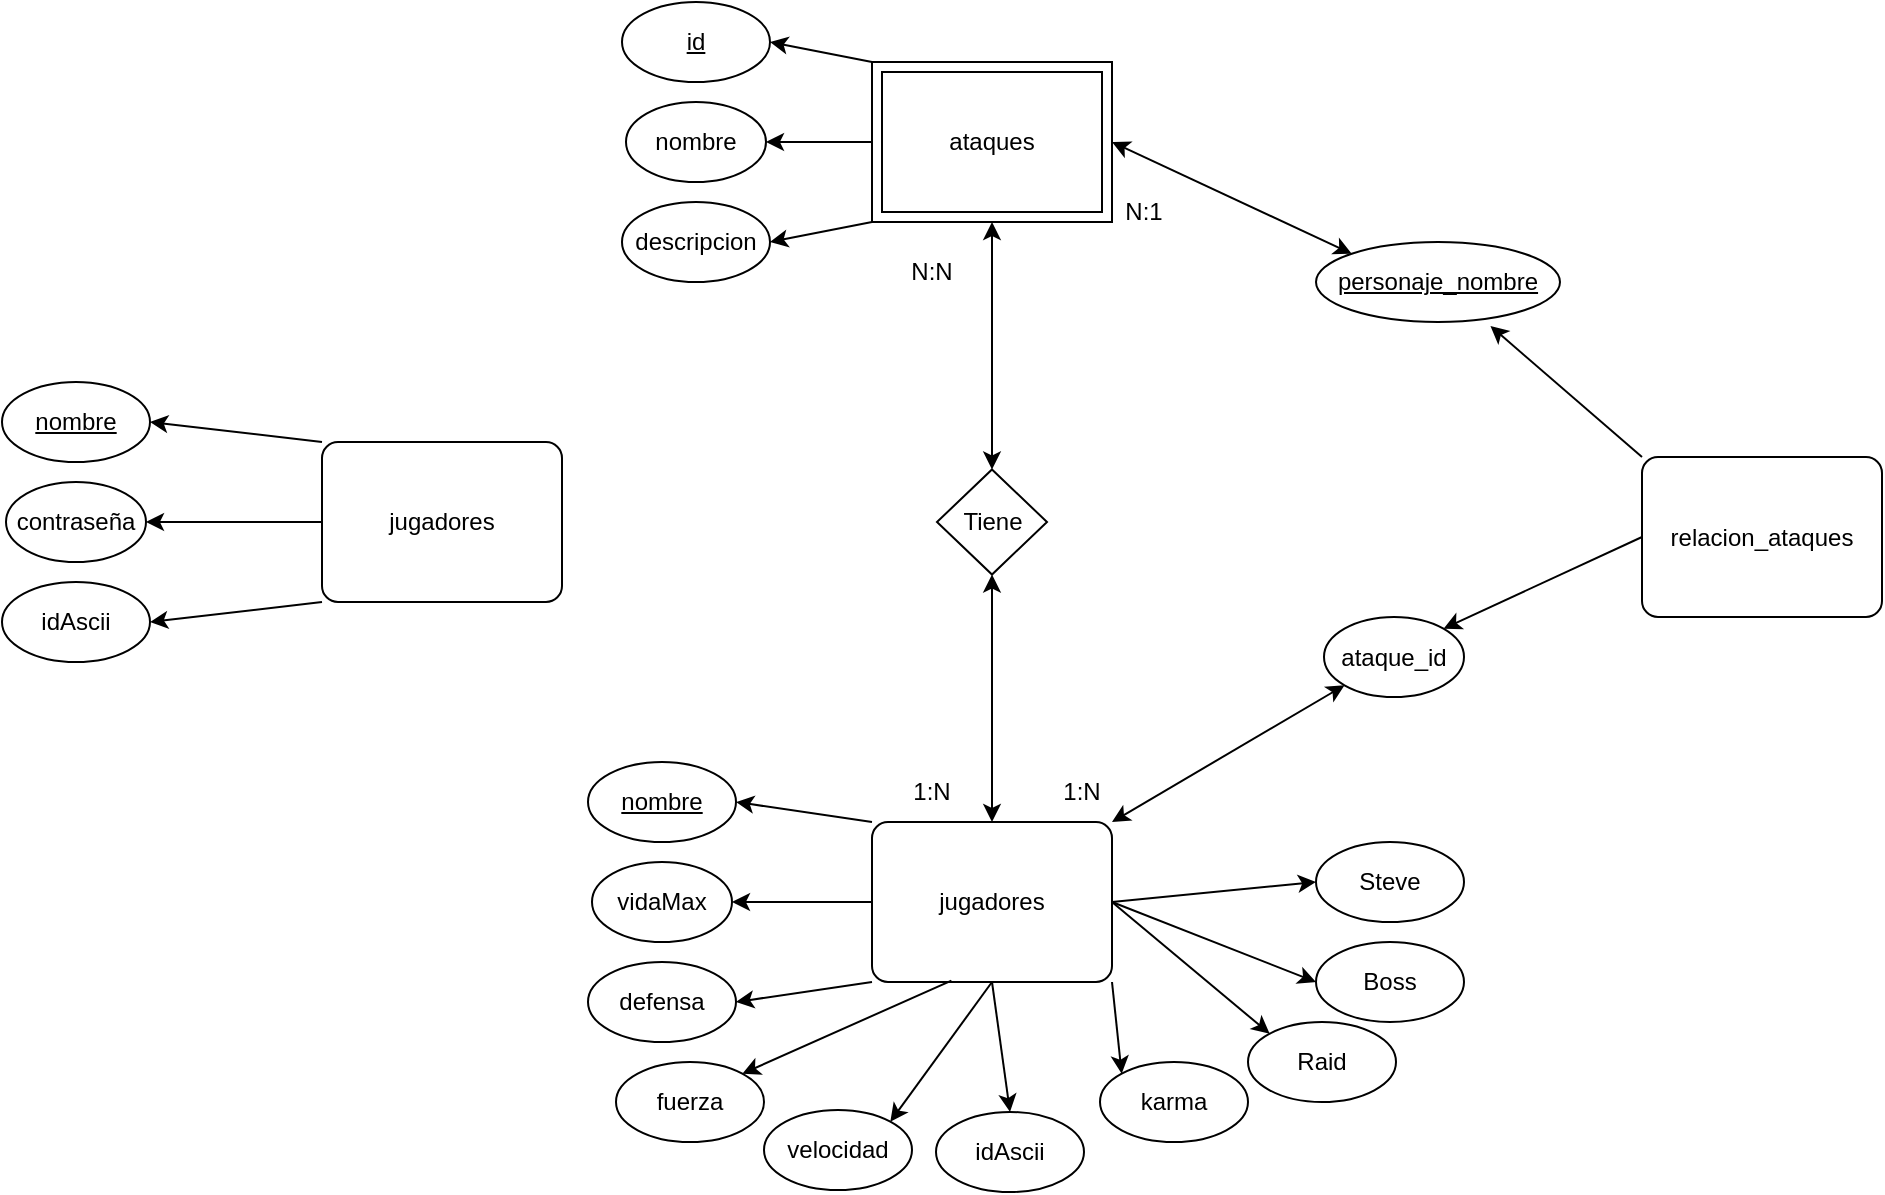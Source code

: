 <mxfile version="27.1.4">
  <diagram name="ERD - Mincra Game" id="1">
    <mxGraphModel dx="998" dy="1711" grid="1" gridSize="10" guides="1" tooltips="1" connect="1" arrows="1" fold="1" page="1" pageScale="1" pageWidth="827" pageHeight="1169" math="0" shadow="0">
      <root>
        <mxCell id="0" />
        <mxCell id="1" parent="0" />
        <mxCell id="hDJ3BdoAYmhyjjbtG0V0-17" value="jugadores" style="rounded=1;arcSize=10;whiteSpace=wrap;html=1;" parent="1" vertex="1">
          <mxGeometry x="760" y="-40" width="120" height="80" as="geometry" />
        </mxCell>
        <mxCell id="hDJ3BdoAYmhyjjbtG0V0-18" value="&lt;u&gt;nombre&lt;/u&gt;" style="ellipse;whiteSpace=wrap;html=1;" parent="1" vertex="1">
          <mxGeometry x="600" y="-70" width="74" height="40" as="geometry" />
        </mxCell>
        <mxCell id="hDJ3BdoAYmhyjjbtG0V0-20" value="" style="endArrow=classic;html=1;rounded=0;entryX=1;entryY=0.5;entryDx=0;entryDy=0;exitX=0;exitY=0;exitDx=0;exitDy=0;" parent="1" source="hDJ3BdoAYmhyjjbtG0V0-17" target="hDJ3BdoAYmhyjjbtG0V0-18" edge="1">
          <mxGeometry width="50" height="50" relative="1" as="geometry">
            <mxPoint x="710" y="-60" as="sourcePoint" />
            <mxPoint x="832" y="-60" as="targetPoint" />
          </mxGeometry>
        </mxCell>
        <mxCell id="hDJ3BdoAYmhyjjbtG0V0-22" value="contraseña" style="ellipse;whiteSpace=wrap;html=1;" parent="1" vertex="1">
          <mxGeometry x="602" y="-20" width="70" height="40" as="geometry" />
        </mxCell>
        <mxCell id="hDJ3BdoAYmhyjjbtG0V0-24" value="idAscii" style="ellipse;whiteSpace=wrap;html=1;" parent="1" vertex="1">
          <mxGeometry x="600" y="30" width="74" height="40" as="geometry" />
        </mxCell>
        <mxCell id="hDJ3BdoAYmhyjjbtG0V0-25" value="" style="endArrow=classic;html=1;rounded=0;exitX=0;exitY=0.5;exitDx=0;exitDy=0;entryX=1;entryY=0.5;entryDx=0;entryDy=0;" parent="1" source="hDJ3BdoAYmhyjjbtG0V0-17" target="hDJ3BdoAYmhyjjbtG0V0-22" edge="1">
          <mxGeometry width="50" height="50" relative="1" as="geometry">
            <mxPoint x="742" y="-50" as="sourcePoint" />
            <mxPoint x="710" y="20" as="targetPoint" />
          </mxGeometry>
        </mxCell>
        <mxCell id="hDJ3BdoAYmhyjjbtG0V0-26" value="" style="endArrow=classic;html=1;rounded=0;entryX=1;entryY=0.5;entryDx=0;entryDy=0;exitX=0;exitY=1;exitDx=0;exitDy=0;" parent="1" source="hDJ3BdoAYmhyjjbtG0V0-17" target="hDJ3BdoAYmhyjjbtG0V0-24" edge="1">
          <mxGeometry width="50" height="50" relative="1" as="geometry">
            <mxPoint x="730" y="70" as="sourcePoint" />
            <mxPoint x="757" y="62" as="targetPoint" />
          </mxGeometry>
        </mxCell>
        <mxCell id="Pz-iReKoTr8WRBAwrSr6-12" value="ataques" style="shape=ext;margin=3;double=1;whiteSpace=wrap;html=1;" parent="1" vertex="1">
          <mxGeometry x="1035" y="-230" width="120" height="80" as="geometry" />
        </mxCell>
        <mxCell id="Pz-iReKoTr8WRBAwrSr6-13" value="&lt;u&gt;id&lt;/u&gt;" style="ellipse;whiteSpace=wrap;html=1;" parent="1" vertex="1">
          <mxGeometry x="910" y="-260" width="74" height="40" as="geometry" />
        </mxCell>
        <mxCell id="Pz-iReKoTr8WRBAwrSr6-14" value="" style="endArrow=classic;html=1;rounded=0;entryX=1;entryY=0.5;entryDx=0;entryDy=0;exitX=0;exitY=0;exitDx=0;exitDy=0;" parent="1" source="Pz-iReKoTr8WRBAwrSr6-12" target="Pz-iReKoTr8WRBAwrSr6-13" edge="1">
          <mxGeometry width="50" height="50" relative="1" as="geometry">
            <mxPoint x="1020" y="-250" as="sourcePoint" />
            <mxPoint x="1142" y="-250" as="targetPoint" />
          </mxGeometry>
        </mxCell>
        <mxCell id="Pz-iReKoTr8WRBAwrSr6-15" value="nombre" style="ellipse;whiteSpace=wrap;html=1;" parent="1" vertex="1">
          <mxGeometry x="912" y="-210" width="70" height="40" as="geometry" />
        </mxCell>
        <mxCell id="Pz-iReKoTr8WRBAwrSr6-16" value="descripcion" style="ellipse;whiteSpace=wrap;html=1;" parent="1" vertex="1">
          <mxGeometry x="910" y="-160" width="74" height="40" as="geometry" />
        </mxCell>
        <mxCell id="Pz-iReKoTr8WRBAwrSr6-17" value="" style="endArrow=classic;html=1;rounded=0;exitX=0;exitY=0.5;exitDx=0;exitDy=0;entryX=1;entryY=0.5;entryDx=0;entryDy=0;" parent="1" source="Pz-iReKoTr8WRBAwrSr6-12" target="Pz-iReKoTr8WRBAwrSr6-15" edge="1">
          <mxGeometry width="50" height="50" relative="1" as="geometry">
            <mxPoint x="1052" y="-240" as="sourcePoint" />
            <mxPoint x="1020" y="-170" as="targetPoint" />
          </mxGeometry>
        </mxCell>
        <mxCell id="Pz-iReKoTr8WRBAwrSr6-18" value="" style="endArrow=classic;html=1;rounded=0;entryX=1;entryY=0.5;entryDx=0;entryDy=0;exitX=0;exitY=1;exitDx=0;exitDy=0;" parent="1" source="Pz-iReKoTr8WRBAwrSr6-12" target="Pz-iReKoTr8WRBAwrSr6-16" edge="1">
          <mxGeometry width="50" height="50" relative="1" as="geometry">
            <mxPoint x="1040" y="-120" as="sourcePoint" />
            <mxPoint x="1067" y="-128" as="targetPoint" />
          </mxGeometry>
        </mxCell>
        <mxCell id="Pz-iReKoTr8WRBAwrSr6-20" value="jugadores" style="rounded=1;arcSize=10;whiteSpace=wrap;html=1;" parent="1" vertex="1">
          <mxGeometry x="1035" y="150" width="120" height="80" as="geometry" />
        </mxCell>
        <mxCell id="Pz-iReKoTr8WRBAwrSr6-21" value="&lt;u&gt;nombre&lt;/u&gt;" style="ellipse;whiteSpace=wrap;html=1;" parent="1" vertex="1">
          <mxGeometry x="893" y="120" width="74" height="40" as="geometry" />
        </mxCell>
        <mxCell id="Pz-iReKoTr8WRBAwrSr6-22" value="" style="endArrow=classic;html=1;rounded=0;entryX=1;entryY=0.5;entryDx=0;entryDy=0;exitX=0;exitY=0;exitDx=0;exitDy=0;" parent="1" source="Pz-iReKoTr8WRBAwrSr6-20" target="Pz-iReKoTr8WRBAwrSr6-21" edge="1">
          <mxGeometry width="50" height="50" relative="1" as="geometry">
            <mxPoint x="1003" y="130" as="sourcePoint" />
            <mxPoint x="1125" y="130" as="targetPoint" />
          </mxGeometry>
        </mxCell>
        <mxCell id="Pz-iReKoTr8WRBAwrSr6-23" value="vidaMax" style="ellipse;whiteSpace=wrap;html=1;" parent="1" vertex="1">
          <mxGeometry x="895" y="170" width="70" height="40" as="geometry" />
        </mxCell>
        <mxCell id="Pz-iReKoTr8WRBAwrSr6-24" value="defensa" style="ellipse;whiteSpace=wrap;html=1;" parent="1" vertex="1">
          <mxGeometry x="893" y="220" width="74" height="40" as="geometry" />
        </mxCell>
        <mxCell id="Pz-iReKoTr8WRBAwrSr6-25" value="" style="endArrow=classic;html=1;rounded=0;exitX=0;exitY=0.5;exitDx=0;exitDy=0;entryX=1;entryY=0.5;entryDx=0;entryDy=0;" parent="1" source="Pz-iReKoTr8WRBAwrSr6-20" target="Pz-iReKoTr8WRBAwrSr6-23" edge="1">
          <mxGeometry width="50" height="50" relative="1" as="geometry">
            <mxPoint x="1035" y="140" as="sourcePoint" />
            <mxPoint x="1003" y="210" as="targetPoint" />
          </mxGeometry>
        </mxCell>
        <mxCell id="Pz-iReKoTr8WRBAwrSr6-26" value="" style="endArrow=classic;html=1;rounded=0;entryX=1;entryY=0.5;entryDx=0;entryDy=0;exitX=0;exitY=1;exitDx=0;exitDy=0;" parent="1" source="Pz-iReKoTr8WRBAwrSr6-20" target="Pz-iReKoTr8WRBAwrSr6-24" edge="1">
          <mxGeometry width="50" height="50" relative="1" as="geometry">
            <mxPoint x="1023" y="260" as="sourcePoint" />
            <mxPoint x="1050" y="252" as="targetPoint" />
          </mxGeometry>
        </mxCell>
        <mxCell id="Pz-iReKoTr8WRBAwrSr6-27" value="fuerza" style="ellipse;whiteSpace=wrap;html=1;" parent="1" vertex="1">
          <mxGeometry x="907" y="270" width="74" height="40" as="geometry" />
        </mxCell>
        <mxCell id="Pz-iReKoTr8WRBAwrSr6-28" value="velocidad" style="ellipse;whiteSpace=wrap;html=1;" parent="1" vertex="1">
          <mxGeometry x="981" y="294" width="74" height="40" as="geometry" />
        </mxCell>
        <mxCell id="Pz-iReKoTr8WRBAwrSr6-29" value="idAscii" style="ellipse;whiteSpace=wrap;html=1;" parent="1" vertex="1">
          <mxGeometry x="1067" y="295" width="74" height="40" as="geometry" />
        </mxCell>
        <mxCell id="Pz-iReKoTr8WRBAwrSr6-30" value="karma" style="ellipse;whiteSpace=wrap;html=1;" parent="1" vertex="1">
          <mxGeometry x="1149" y="270" width="74" height="40" as="geometry" />
        </mxCell>
        <mxCell id="Pz-iReKoTr8WRBAwrSr6-31" value="" style="endArrow=classic;html=1;rounded=0;entryX=1;entryY=0;entryDx=0;entryDy=0;exitX=0.331;exitY=0.991;exitDx=0;exitDy=0;exitPerimeter=0;" parent="1" source="Pz-iReKoTr8WRBAwrSr6-20" target="Pz-iReKoTr8WRBAwrSr6-27" edge="1">
          <mxGeometry width="50" height="50" relative="1" as="geometry">
            <mxPoint x="1093" y="220" as="sourcePoint" />
            <mxPoint x="1007" y="242" as="targetPoint" />
          </mxGeometry>
        </mxCell>
        <mxCell id="Pz-iReKoTr8WRBAwrSr6-32" value="" style="endArrow=classic;html=1;rounded=0;entryX=1;entryY=0;entryDx=0;entryDy=0;exitX=0.5;exitY=1;exitDx=0;exitDy=0;" parent="1" source="Pz-iReKoTr8WRBAwrSr6-20" target="Pz-iReKoTr8WRBAwrSr6-28" edge="1">
          <mxGeometry width="50" height="50" relative="1" as="geometry">
            <mxPoint x="1143" y="260" as="sourcePoint" />
            <mxPoint x="1057" y="282" as="targetPoint" />
          </mxGeometry>
        </mxCell>
        <mxCell id="Pz-iReKoTr8WRBAwrSr6-33" value="" style="endArrow=classic;html=1;rounded=0;entryX=0.5;entryY=0;entryDx=0;entryDy=0;exitX=0.5;exitY=1;exitDx=0;exitDy=0;" parent="1" source="Pz-iReKoTr8WRBAwrSr6-20" target="Pz-iReKoTr8WRBAwrSr6-29" edge="1">
          <mxGeometry width="50" height="50" relative="1" as="geometry">
            <mxPoint x="1213" y="290" as="sourcePoint" />
            <mxPoint x="1127" y="312" as="targetPoint" />
          </mxGeometry>
        </mxCell>
        <mxCell id="Pz-iReKoTr8WRBAwrSr6-34" value="" style="endArrow=classic;html=1;rounded=0;entryX=0;entryY=0;entryDx=0;entryDy=0;exitX=1;exitY=1;exitDx=0;exitDy=0;" parent="1" source="Pz-iReKoTr8WRBAwrSr6-20" target="Pz-iReKoTr8WRBAwrSr6-30" edge="1">
          <mxGeometry width="50" height="50" relative="1" as="geometry">
            <mxPoint x="1223" y="240" as="sourcePoint" />
            <mxPoint x="1137" y="262" as="targetPoint" />
          </mxGeometry>
        </mxCell>
        <mxCell id="Pz-iReKoTr8WRBAwrSr6-35" value="Raid" style="ellipse;whiteSpace=wrap;html=1;" parent="1" vertex="1">
          <mxGeometry x="1223" y="250" width="74" height="40" as="geometry" />
        </mxCell>
        <mxCell id="Pz-iReKoTr8WRBAwrSr6-36" value="Boss" style="ellipse;whiteSpace=wrap;html=1;" parent="1" vertex="1">
          <mxGeometry x="1257" y="210" width="74" height="40" as="geometry" />
        </mxCell>
        <mxCell id="Pz-iReKoTr8WRBAwrSr6-37" value="Steve" style="ellipse;whiteSpace=wrap;html=1;" parent="1" vertex="1">
          <mxGeometry x="1257" y="160" width="74" height="40" as="geometry" />
        </mxCell>
        <mxCell id="Pz-iReKoTr8WRBAwrSr6-38" value="" style="endArrow=classic;html=1;rounded=0;entryX=0;entryY=0;entryDx=0;entryDy=0;exitX=1;exitY=0.5;exitDx=0;exitDy=0;" parent="1" source="Pz-iReKoTr8WRBAwrSr6-20" target="Pz-iReKoTr8WRBAwrSr6-35" edge="1">
          <mxGeometry width="50" height="50" relative="1" as="geometry">
            <mxPoint x="1147" y="230" as="sourcePoint" />
            <mxPoint x="1170" y="288" as="targetPoint" />
          </mxGeometry>
        </mxCell>
        <mxCell id="Pz-iReKoTr8WRBAwrSr6-39" value="" style="endArrow=classic;html=1;rounded=0;entryX=0;entryY=0.5;entryDx=0;entryDy=0;exitX=1;exitY=0.5;exitDx=0;exitDy=0;" parent="1" source="Pz-iReKoTr8WRBAwrSr6-20" target="Pz-iReKoTr8WRBAwrSr6-36" edge="1">
          <mxGeometry width="50" height="50" relative="1" as="geometry">
            <mxPoint x="1217" y="210" as="sourcePoint" />
            <mxPoint x="1240" y="268" as="targetPoint" />
          </mxGeometry>
        </mxCell>
        <mxCell id="Pz-iReKoTr8WRBAwrSr6-40" value="" style="endArrow=classic;html=1;rounded=0;entryX=0;entryY=0.5;entryDx=0;entryDy=0;exitX=1;exitY=0.5;exitDx=0;exitDy=0;" parent="1" source="Pz-iReKoTr8WRBAwrSr6-20" target="Pz-iReKoTr8WRBAwrSr6-37" edge="1">
          <mxGeometry width="50" height="50" relative="1" as="geometry">
            <mxPoint x="1227" y="180" as="sourcePoint" />
            <mxPoint x="1250" y="238" as="targetPoint" />
          </mxGeometry>
        </mxCell>
        <mxCell id="Pz-iReKoTr8WRBAwrSr6-41" value="relacion_ataques" style="rounded=1;arcSize=10;whiteSpace=wrap;html=1;" parent="1" vertex="1">
          <mxGeometry x="1420" y="-32.5" width="120" height="80" as="geometry" />
        </mxCell>
        <mxCell id="Pz-iReKoTr8WRBAwrSr6-42" value="&lt;u&gt;personaje_nombre&lt;/u&gt;" style="ellipse;whiteSpace=wrap;html=1;" parent="1" vertex="1">
          <mxGeometry x="1257" y="-140" width="122" height="40" as="geometry" />
        </mxCell>
        <mxCell id="Pz-iReKoTr8WRBAwrSr6-43" value="" style="endArrow=classic;html=1;rounded=0;entryX=0.715;entryY=1.05;entryDx=0;entryDy=0;exitX=0;exitY=0;exitDx=0;exitDy=0;entryPerimeter=0;" parent="1" source="Pz-iReKoTr8WRBAwrSr6-41" target="Pz-iReKoTr8WRBAwrSr6-42" edge="1">
          <mxGeometry width="50" height="50" relative="1" as="geometry">
            <mxPoint x="1388" y="-52.5" as="sourcePoint" />
            <mxPoint x="1510" y="-52.5" as="targetPoint" />
          </mxGeometry>
        </mxCell>
        <mxCell id="Pz-iReKoTr8WRBAwrSr6-44" value="ataque_id" style="ellipse;whiteSpace=wrap;html=1;" parent="1" vertex="1">
          <mxGeometry x="1261" y="47.5" width="70" height="40" as="geometry" />
        </mxCell>
        <mxCell id="Pz-iReKoTr8WRBAwrSr6-46" value="" style="endArrow=classic;html=1;rounded=0;exitX=0;exitY=0.5;exitDx=0;exitDy=0;entryX=1;entryY=0;entryDx=0;entryDy=0;" parent="1" source="Pz-iReKoTr8WRBAwrSr6-41" target="Pz-iReKoTr8WRBAwrSr6-44" edge="1">
          <mxGeometry width="50" height="50" relative="1" as="geometry">
            <mxPoint x="1420" y="-42.5" as="sourcePoint" />
            <mxPoint x="1388" y="27.5" as="targetPoint" />
          </mxGeometry>
        </mxCell>
        <mxCell id="Pz-iReKoTr8WRBAwrSr6-48" value="Tiene" style="rhombus;whiteSpace=wrap;html=1;" parent="1" vertex="1">
          <mxGeometry x="1067.5" y="-26.25" width="55" height="52.5" as="geometry" />
        </mxCell>
        <mxCell id="Pz-iReKoTr8WRBAwrSr6-49" value="" style="endArrow=classic;startArrow=classic;html=1;rounded=0;exitX=0.5;exitY=0;exitDx=0;exitDy=0;entryX=0.5;entryY=1;entryDx=0;entryDy=0;" parent="1" source="Pz-iReKoTr8WRBAwrSr6-20" target="Pz-iReKoTr8WRBAwrSr6-48" edge="1">
          <mxGeometry width="50" height="50" relative="1" as="geometry">
            <mxPoint x="1084.5" y="150" as="sourcePoint" />
            <mxPoint x="1101" y="40" as="targetPoint" />
          </mxGeometry>
        </mxCell>
        <mxCell id="Pz-iReKoTr8WRBAwrSr6-50" value="" style="endArrow=classic;startArrow=classic;html=1;rounded=0;exitX=0.5;exitY=0;exitDx=0;exitDy=0;entryX=0.5;entryY=1;entryDx=0;entryDy=0;" parent="1" source="Pz-iReKoTr8WRBAwrSr6-48" target="Pz-iReKoTr8WRBAwrSr6-12" edge="1">
          <mxGeometry width="50" height="50" relative="1" as="geometry">
            <mxPoint x="1060" y="-40" as="sourcePoint" />
            <mxPoint x="1110" y="-90" as="targetPoint" />
          </mxGeometry>
        </mxCell>
        <mxCell id="Pz-iReKoTr8WRBAwrSr6-51" value="" style="endArrow=classic;startArrow=classic;html=1;rounded=0;exitX=0;exitY=0;exitDx=0;exitDy=0;entryX=1;entryY=0.5;entryDx=0;entryDy=0;" parent="1" source="Pz-iReKoTr8WRBAwrSr6-42" target="Pz-iReKoTr8WRBAwrSr6-12" edge="1">
          <mxGeometry width="50" height="50" relative="1" as="geometry">
            <mxPoint x="1160" y="-6" as="sourcePoint" />
            <mxPoint x="1160" y="-130" as="targetPoint" />
          </mxGeometry>
        </mxCell>
        <mxCell id="Pz-iReKoTr8WRBAwrSr6-52" value="" style="endArrow=classic;startArrow=classic;html=1;rounded=0;exitX=0;exitY=1;exitDx=0;exitDy=0;entryX=1;entryY=0;entryDx=0;entryDy=0;" parent="1" source="Pz-iReKoTr8WRBAwrSr6-44" target="Pz-iReKoTr8WRBAwrSr6-20" edge="1">
          <mxGeometry width="50" height="50" relative="1" as="geometry">
            <mxPoint x="1320" y="-114" as="sourcePoint" />
            <mxPoint x="1200" y="-170" as="targetPoint" />
          </mxGeometry>
        </mxCell>
        <mxCell id="Pz-iReKoTr8WRBAwrSr6-53" value="1:N&lt;span style=&quot;color: rgba(0, 0, 0, 0); font-family: monospace; font-size: 0px; text-align: start; text-wrap-mode: nowrap;&quot;&gt;%3CmxGraphModel%3E%3Croot%3E%3CmxCell%20id%3D%220%22%2F%3E%3CmxCell%20id%3D%221%22%20parent%3D%220%22%2F%3E%3CmxCell%20id%3D%222%22%20value%3D%22%22%20style%3D%22endArrow%3Dclassic%3BstartArrow%3Dclassic%3Bhtml%3D1%3Brounded%3D0%3BexitX%3D0%3BexitY%3D0%3BexitDx%3D0%3BexitDy%3D0%3BentryX%3D1%3BentryY%3D0.5%3BentryDx%3D0%3BentryDy%3D0%3B%22%20edge%3D%221%22%20parent%3D%221%22%3E%3CmxGeometry%20width%3D%2250%22%20height%3D%2250%22%20relative%3D%221%22%20as%3D%22geometry%22%3E%3CmxPoint%20x%3D%221275%22%20y%3D%22-134%22%20as%3D%22sourcePoint%22%2F%3E%3CmxPoint%20x%3D%221155%22%20y%3D%22-190%22%20as%3D%22targetPoint%22%2F%3E%3C%2FmxGeometry%3E%3C%2FmxCell%3E%3C%2Froot%3E%3C%2FmxGraphModel%3E&lt;/span&gt;" style="text;html=1;align=center;verticalAlign=middle;whiteSpace=wrap;rounded=0;" parent="1" vertex="1">
          <mxGeometry x="1035" y="120" width="60" height="30" as="geometry" />
        </mxCell>
        <mxCell id="Pz-iReKoTr8WRBAwrSr6-54" value="N:N" style="text;html=1;align=center;verticalAlign=middle;whiteSpace=wrap;rounded=0;" parent="1" vertex="1">
          <mxGeometry x="1035" y="-140" width="60" height="30" as="geometry" />
        </mxCell>
        <mxCell id="Pz-iReKoTr8WRBAwrSr6-55" value="1:N&lt;span style=&quot;color: rgba(0, 0, 0, 0); font-family: monospace; font-size: 0px; text-align: start; text-wrap-mode: nowrap;&quot;&gt;%3CmxGraphModel%3E%3Croot%3E%3CmxCell%20id%3D%220%22%2F%3E%3CmxCell%20id%3D%221%22%20parent%3D%220%22%2F%3E%3CmxCell%20id%3D%222%22%20value%3D%22%22%20style%3D%22endArrow%3Dclassic%3BstartArrow%3Dclassic%3Bhtml%3D1%3Brounded%3D0%3BexitX%3D0%3BexitY%3D0%3BexitDx%3D0%3BexitDy%3D0%3BentryX%3D1%3BentryY%3D0.5%3BentryDx%3D0%3BentryDy%3D0%3B%22%20edge%3D%221%22%20parent%3D%221%22%3E%3CmxGeometry%20width%3D%2250%22%20height%3D%2250%22%20relative%3D%221%22%20as%3D%22geometry%22%3E%3CmxPoint%20x%3D%221275%22%20y%3D%22-134%22%20as%3D%22sourcePoint%22%2F%3E%3CmxPoint%20x%3D%221155%22%20y%3D%22-190%22%20as%3D%22targetPoint%22%2F%3E%3C%2FmxGeometry%3E%3C%2FmxCell%3E%3C%2Froot%3E%3C%2FmxGraphModel%3E&lt;/span&gt;" style="text;html=1;align=center;verticalAlign=middle;whiteSpace=wrap;rounded=0;" parent="1" vertex="1">
          <mxGeometry x="1110" y="120" width="60" height="30" as="geometry" />
        </mxCell>
        <mxCell id="Pz-iReKoTr8WRBAwrSr6-56" value="N:1" style="text;html=1;align=center;verticalAlign=middle;whiteSpace=wrap;rounded=0;" parent="1" vertex="1">
          <mxGeometry x="1141" y="-170" width="60" height="30" as="geometry" />
        </mxCell>
      </root>
    </mxGraphModel>
  </diagram>
</mxfile>
